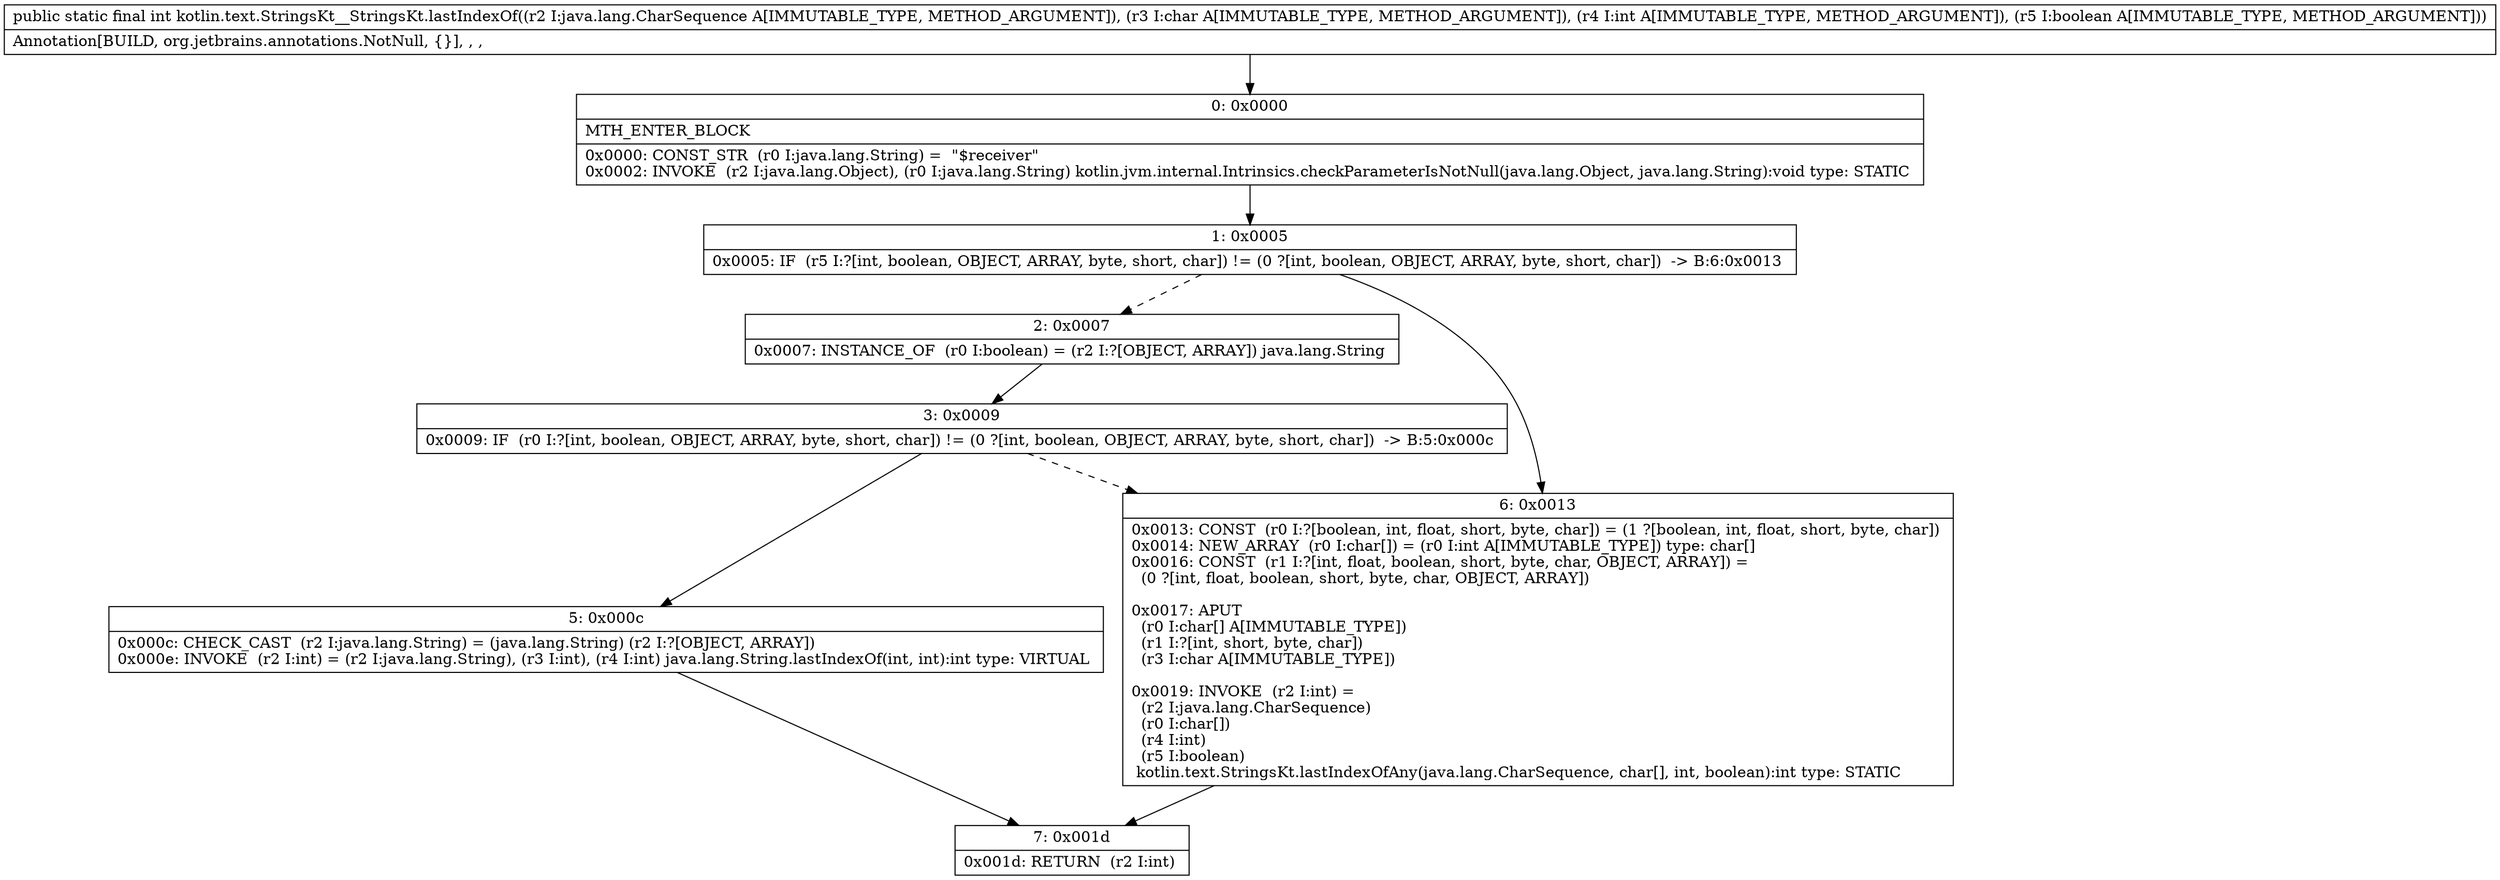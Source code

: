digraph "CFG forkotlin.text.StringsKt__StringsKt.lastIndexOf(Ljava\/lang\/CharSequence;CIZ)I" {
Node_0 [shape=record,label="{0\:\ 0x0000|MTH_ENTER_BLOCK\l|0x0000: CONST_STR  (r0 I:java.lang.String) =  \"$receiver\" \l0x0002: INVOKE  (r2 I:java.lang.Object), (r0 I:java.lang.String) kotlin.jvm.internal.Intrinsics.checkParameterIsNotNull(java.lang.Object, java.lang.String):void type: STATIC \l}"];
Node_1 [shape=record,label="{1\:\ 0x0005|0x0005: IF  (r5 I:?[int, boolean, OBJECT, ARRAY, byte, short, char]) != (0 ?[int, boolean, OBJECT, ARRAY, byte, short, char])  \-\> B:6:0x0013 \l}"];
Node_2 [shape=record,label="{2\:\ 0x0007|0x0007: INSTANCE_OF  (r0 I:boolean) = (r2 I:?[OBJECT, ARRAY]) java.lang.String \l}"];
Node_3 [shape=record,label="{3\:\ 0x0009|0x0009: IF  (r0 I:?[int, boolean, OBJECT, ARRAY, byte, short, char]) != (0 ?[int, boolean, OBJECT, ARRAY, byte, short, char])  \-\> B:5:0x000c \l}"];
Node_5 [shape=record,label="{5\:\ 0x000c|0x000c: CHECK_CAST  (r2 I:java.lang.String) = (java.lang.String) (r2 I:?[OBJECT, ARRAY]) \l0x000e: INVOKE  (r2 I:int) = (r2 I:java.lang.String), (r3 I:int), (r4 I:int) java.lang.String.lastIndexOf(int, int):int type: VIRTUAL \l}"];
Node_6 [shape=record,label="{6\:\ 0x0013|0x0013: CONST  (r0 I:?[boolean, int, float, short, byte, char]) = (1 ?[boolean, int, float, short, byte, char]) \l0x0014: NEW_ARRAY  (r0 I:char[]) = (r0 I:int A[IMMUTABLE_TYPE]) type: char[] \l0x0016: CONST  (r1 I:?[int, float, boolean, short, byte, char, OBJECT, ARRAY]) = \l  (0 ?[int, float, boolean, short, byte, char, OBJECT, ARRAY])\l \l0x0017: APUT  \l  (r0 I:char[] A[IMMUTABLE_TYPE])\l  (r1 I:?[int, short, byte, char])\l  (r3 I:char A[IMMUTABLE_TYPE])\l \l0x0019: INVOKE  (r2 I:int) = \l  (r2 I:java.lang.CharSequence)\l  (r0 I:char[])\l  (r4 I:int)\l  (r5 I:boolean)\l kotlin.text.StringsKt.lastIndexOfAny(java.lang.CharSequence, char[], int, boolean):int type: STATIC \l}"];
Node_7 [shape=record,label="{7\:\ 0x001d|0x001d: RETURN  (r2 I:int) \l}"];
MethodNode[shape=record,label="{public static final int kotlin.text.StringsKt__StringsKt.lastIndexOf((r2 I:java.lang.CharSequence A[IMMUTABLE_TYPE, METHOD_ARGUMENT]), (r3 I:char A[IMMUTABLE_TYPE, METHOD_ARGUMENT]), (r4 I:int A[IMMUTABLE_TYPE, METHOD_ARGUMENT]), (r5 I:boolean A[IMMUTABLE_TYPE, METHOD_ARGUMENT]))  | Annotation[BUILD, org.jetbrains.annotations.NotNull, \{\}], , , \l}"];
MethodNode -> Node_0;
Node_0 -> Node_1;
Node_1 -> Node_2[style=dashed];
Node_1 -> Node_6;
Node_2 -> Node_3;
Node_3 -> Node_5;
Node_3 -> Node_6[style=dashed];
Node_5 -> Node_7;
Node_6 -> Node_7;
}

